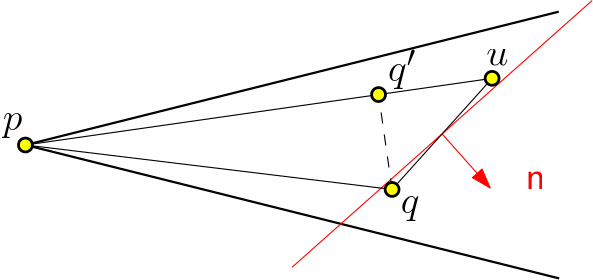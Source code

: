 <?xml version="1.0"?>
<!DOCTYPE ipe SYSTEM "ipe.dtd">
<ipe version="70218" creator="Ipe 7.2.23">
<info created="D:20210925162039" modified="D:20211028092806"/>
<ipestyle name="basic">
<symbol name="arrow/arc(spx)">
<path stroke="sym-stroke" fill="sym-stroke" pen="sym-pen">
0 0 m
-1 0.333 l
-1 -0.333 l
h
</path>
</symbol>
<symbol name="arrow/farc(spx)">
<path stroke="sym-stroke" fill="white" pen="sym-pen">
0 0 m
-1 0.333 l
-1 -0.333 l
h
</path>
</symbol>
<symbol name="arrow/ptarc(spx)">
<path stroke="sym-stroke" fill="sym-stroke" pen="sym-pen">
0 0 m
-1 0.333 l
-0.8 0 l
-1 -0.333 l
h
</path>
</symbol>
<symbol name="arrow/fptarc(spx)">
<path stroke="sym-stroke" fill="white" pen="sym-pen">
0 0 m
-1 0.333 l
-0.8 0 l
-1 -0.333 l
h
</path>
</symbol>
<symbol name="mark/circle(sx)" transformations="translations">
<path fill="sym-stroke">
0.6 0 0 0.6 0 0 e
0.4 0 0 0.4 0 0 e
</path>
</symbol>
<symbol name="mark/disk(sx)" transformations="translations">
<path fill="sym-stroke">
0.6 0 0 0.6 0 0 e
</path>
</symbol>
<symbol name="mark/fdisk(sfx)" transformations="translations">
<group>
<path fill="sym-fill">
0.5 0 0 0.5 0 0 e
</path>
<path fill="sym-stroke" fillrule="eofill">
0.6 0 0 0.6 0 0 e
0.4 0 0 0.4 0 0 e
</path>
</group>
</symbol>
<symbol name="mark/box(sx)" transformations="translations">
<path fill="sym-stroke" fillrule="eofill">
-0.6 -0.6 m
0.6 -0.6 l
0.6 0.6 l
-0.6 0.6 l
h
-0.4 -0.4 m
0.4 -0.4 l
0.4 0.4 l
-0.4 0.4 l
h
</path>
</symbol>
<symbol name="mark/square(sx)" transformations="translations">
<path fill="sym-stroke">
-0.6 -0.6 m
0.6 -0.6 l
0.6 0.6 l
-0.6 0.6 l
h
</path>
</symbol>
<symbol name="mark/fsquare(sfx)" transformations="translations">
<group>
<path fill="sym-fill">
-0.5 -0.5 m
0.5 -0.5 l
0.5 0.5 l
-0.5 0.5 l
h
</path>
<path fill="sym-stroke" fillrule="eofill">
-0.6 -0.6 m
0.6 -0.6 l
0.6 0.6 l
-0.6 0.6 l
h
-0.4 -0.4 m
0.4 -0.4 l
0.4 0.4 l
-0.4 0.4 l
h
</path>
</group>
</symbol>
<symbol name="mark/cross(sx)" transformations="translations">
<group>
<path fill="sym-stroke">
-0.43 -0.57 m
0.57 0.43 l
0.43 0.57 l
-0.57 -0.43 l
h
</path>
<path fill="sym-stroke">
-0.43 0.57 m
0.57 -0.43 l
0.43 -0.57 l
-0.57 0.43 l
h
</path>
</group>
</symbol>
<symbol name="arrow/fnormal(spx)">
<path stroke="sym-stroke" fill="white" pen="sym-pen">
0 0 m
-1 0.333 l
-1 -0.333 l
h
</path>
</symbol>
<symbol name="arrow/pointed(spx)">
<path stroke="sym-stroke" fill="sym-stroke" pen="sym-pen">
0 0 m
-1 0.333 l
-0.8 0 l
-1 -0.333 l
h
</path>
</symbol>
<symbol name="arrow/fpointed(spx)">
<path stroke="sym-stroke" fill="white" pen="sym-pen">
0 0 m
-1 0.333 l
-0.8 0 l
-1 -0.333 l
h
</path>
</symbol>
<symbol name="arrow/linear(spx)">
<path stroke="sym-stroke" pen="sym-pen">
-1 0.333 m
0 0 l
-1 -0.333 l
</path>
</symbol>
<symbol name="arrow/fdouble(spx)">
<path stroke="sym-stroke" fill="white" pen="sym-pen">
0 0 m
-1 0.333 l
-1 -0.333 l
h
-1 0 m
-2 0.333 l
-2 -0.333 l
h
</path>
</symbol>
<symbol name="arrow/double(spx)">
<path stroke="sym-stroke" fill="sym-stroke" pen="sym-pen">
0 0 m
-1 0.333 l
-1 -0.333 l
h
-1 0 m
-2 0.333 l
-2 -0.333 l
h
</path>
</symbol>
<anglesize name="22.5 deg" value="22.5"/>
<anglesize name="30 deg" value="30"/>
<anglesize name="45 deg" value="45"/>
<anglesize name="60 deg" value="60"/>
<anglesize name="90 deg" value="90"/>
<arrowsize name="large" value="10"/>
<arrowsize name="small" value="5"/>
<arrowsize name="tiny" value="3"/>
<color name="blue" value="0 0 1"/>
<color name="brown" value="0.647 0.165 0.165"/>
<color name="darkblue" value="0 0 0.545"/>
<color name="darkcyan" value="0 0.545 0.545"/>
<color name="darkgray" value="0.663"/>
<color name="darkgreen" value="0 0.392 0"/>
<color name="darkmagenta" value="0.545 0 0.545"/>
<color name="darkorange" value="1 0.549 0"/>
<color name="darkred" value="0.545 0 0"/>
<color name="gold" value="1 0.843 0"/>
<color name="gray" value="0.745"/>
<color name="green" value="0 1 0"/>
<color name="lightblue" value="0.678 0.847 0.902"/>
<color name="lightcyan" value="0.878 1 1"/>
<color name="lightgray" value="0.827"/>
<color name="lightgreen" value="0.565 0.933 0.565"/>
<color name="lightyellow" value="1 1 0.878"/>
<color name="navy" value="0 0 0.502"/>
<color name="orange" value="1 0.647 0"/>
<color name="pink" value="1 0.753 0.796"/>
<color name="purple" value="0.627 0.125 0.941"/>
<color name="red" value="1 0 0"/>
<color name="seagreen" value="0.18 0.545 0.341"/>
<color name="turquoise" value="0.251 0.878 0.816"/>
<color name="violet" value="0.933 0.51 0.933"/>
<color name="yellow" value="1 1 0"/>
<dashstyle name="dash dot dotted" value="[4 2 1 2 1 2] 0"/>
<dashstyle name="dash dotted" value="[4 2 1 2] 0"/>
<dashstyle name="dashed" value="[4] 0"/>
<dashstyle name="dotted" value="[1 3] 0"/>
<gridsize name="10 pts (~3.5 mm)" value="10"/>
<gridsize name="14 pts (~5 mm)" value="14"/>
<gridsize name="16 pts (~6 mm)" value="16"/>
<gridsize name="20 pts (~7 mm)" value="20"/>
<gridsize name="28 pts (~10 mm)" value="28"/>
<gridsize name="32 pts (~12 mm)" value="32"/>
<gridsize name="4 pts" value="4"/>
<gridsize name="56 pts (~20 mm)" value="56"/>
<gridsize name="8 pts (~3 mm)" value="8"/>
<opacity name="10%" value="0.1"/>
<opacity name="30%" value="0.3"/>
<opacity name="50%" value="0.5"/>
<opacity name="75%" value="0.75"/>
<pen name="fat" value="1.2"/>
<pen name="heavier" value="0.8"/>
<pen name="ultrafat" value="2"/>
<symbolsize name="large" value="5"/>
<symbolsize name="small" value="2"/>
<symbolsize name="tiny" value="1.1"/>
<textsize name="Huge" value="\Huge"/>
<textsize name="LARGE" value="\LARGE"/>
<textsize name="Large" value="\Large"/>
<textsize name="footnote" value="\footnotesize"/>
<textsize name="huge" value="\huge"/>
<textsize name="large" value="\large"/>
<textsize name="small" value="\small"/>
<textsize name="tiny" value="\tiny"/>
<textstyle name="center" begin="\begin{center}" end="\end{center}"/>
<textstyle name="item" begin="\begin{itemize}\item{}" end="\end{itemize}"/>
<textstyle name="itemize" begin="\begin{itemize}" end="\end{itemize}"/>
<tiling name="falling" angle="-60" step="4" width="1"/>
<tiling name="rising" angle="30" step="4" width="1"/>
</ipestyle>
<page>
<layer name="alpha"/>
<layer name="beta"/>
<layer name="garbage"/>
<layer name="VIEWBBOX"/>
<view layers="alpha VIEWBBOX" active="alpha"/>
<view layers="beta VIEWBBOX" active="beta"/>
<view layers="alpha VIEWBBOX" active="garbage"/>
<path layer="garbage" stroke="white">
64 640 m
64 512 l
512 512 l
512 640 l
h
</path>
<path stroke="white">
288 640 m
288 512 l
</path>
<path layer="alpha" stroke="black" pen="heavier">
80 576 m
272 624 l
</path>
<path matrix="1 0 0 1 0.14185 -0.0354624" stroke="black" pen="heavier">
80 576 m
272 528 l
</path>
<use layer="beta" name="mark/disk(sx)" pos="80 576" size="normal" stroke="black"/>
<path stroke="black" pen="heavier">
80 576 m
272 624 l
</path>
<path stroke="black" pen="heavier">
80 576 m
272 528 l
</path>
<text matrix="1 0 0 1 -4.155 -6.62959" transformations="translations" pos="76 588" stroke="black" type="label" width="7.05" height="6.176" depth="2.79" valign="baseline" size="15" style="math">p</text>
<use matrix="1 0 0 1 -224 0" name="mark/disk(sx)" pos="424 592" size="normal" stroke="black"/>
<use matrix="1 0 0 1 -224 0" name="mark/disk(sx)" pos="448 552" size="normal" stroke="black"/>
<text matrix="1 0 0 1 -62.594 -17.3778" transformations="translations" pos="265.433 614.302" stroke="black" type="label" width="7.995" height="6.177" depth="0" valign="baseline" size="15" style="math">u</text>
<text matrix="1 0 0 1 13.143 -9.57883" transformations="translations" pos="216.92 555.922" stroke="black" type="label" width="6.743" height="6.176" depth="2.79" valign="baseline" size="15" style="math">q</text>
<path layer="alpha" stroke="red">
176 532 m
284 628 l
</path>
<path matrix="0 0.18 -0.18 0 343.04 528.88" stroke="red" rarrow="normal/normal">
176 532 m
284 628 l
</path>
<text matrix="1 0 0 1 16 -16" transformations="translations" pos="244 576" stroke="red" type="label" width="7.206" height="6.376" depth="0" valign="baseline" size="15" style="math">\mathsf{n}</text>
<path stroke="black">
80 576 m
212 560 l
248 600 l
80 576 l
</path>
<path layer="beta" stroke="red">
176 532 m
284 628 l
</path>
<path matrix="0 0.18 -0.18 0 343.04 528.88" stroke="red" rarrow="normal/normal">
176 532 m
284 628 l
</path>
<text transformations="translations" pos="244 576" stroke="red" type="label" width="7.306" height="10.226" depth="0" valign="baseline" size="15" style="math">\vec{v}</text>
<path matrix="1 0 0 1 -224 0" stroke="black">
304 576 m
448 552 l
424 592 l
304 576 l
</path>
<path layer="alpha" stroke="black" dash="dashed">
212 560 m
207.12 594.16 l
</path>
<text matrix="1 0 0 1 -6.42447 43.0978" transformations="translations" pos="216.92 555.922" stroke="black" type="label" width="10.241" height="11.266" depth="2.79" valign="baseline" size="15" style="math">q&apos;</text>
<use name="mark/fdisk(sfx)" pos="207.12 594.16" size="large" stroke="black" fill="yellow"/>
<path layer="beta" matrix="1 0 0 1 -224 0" stroke="black" dash="dashed">
418.162 556.973 m
424 592 l
</path>
<text matrix="1 0 0 1 -83.489 -51.8374" transformations="translations" pos="265.433 614.302" stroke="black" type="label" width="11.493" height="11.267" depth="0" valign="baseline" size="15" style="math">u&apos;</text>
<use matrix="1 0 0 1 -224 0" name="mark/disk(sx)" pos="418.162 556.973" size="normal" stroke="black"/>
<use layer="alpha" name="mark/fdisk(sfx)" pos="212 560" size="large" stroke="black" fill="yellow"/>
<text matrix="1 0 0 1 -1.82747 -4.43815" transformations="translations" pos="216.92 555.922" stroke="black" type="label" width="6.743" height="6.176" depth="2.79" valign="baseline" size="15" style="math">q</text>
<use matrix="1 0 0 1 -8 -8" name="mark/fdisk(sfx)" pos="256 608" size="large" stroke="black" fill="yellow"/>
<text matrix="1 0 0 1 -19.5679 -9.70991" transformations="translations" pos="265.433 614.302" stroke="black" type="label" width="7.995" height="6.177" depth="0" valign="baseline" size="15" style="math">u</text>
<use name="mark/fdisk(sfx)" pos="80 576" size="large" stroke="black" fill="yellow"/>
<text matrix="1 0 0 1 -4.15468 -6.62959" transformations="translations" pos="76 588" stroke="black" type="label" width="7.05" height="6.176" depth="2.79" valign="baseline" size="15" style="math">p</text>
</page>
</ipe>
